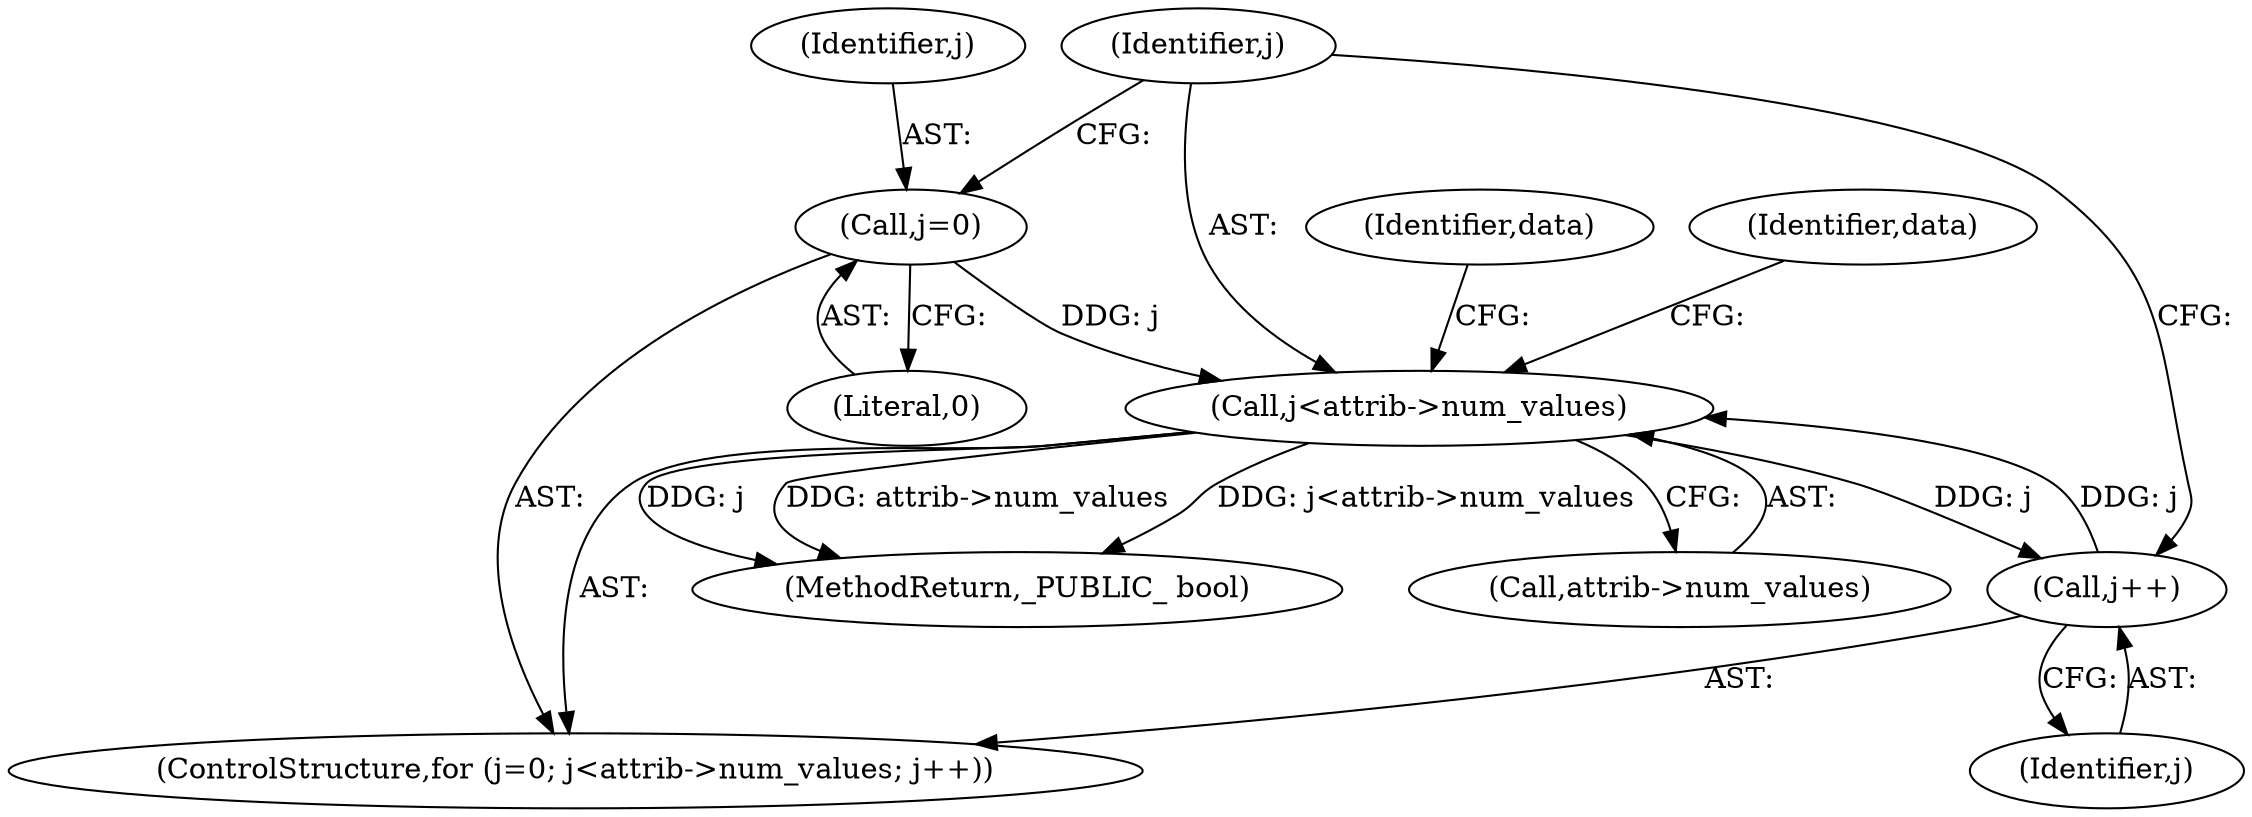 digraph "0_samba_530d50a1abdcdf4d1775652d4c456c1274d83d8d@pointer" {
"1000773" [label="(Call,j<attrib->num_values)"];
"1000778" [label="(Call,j++)"];
"1000773" [label="(Call,j<attrib->num_values)"];
"1000770" [label="(Call,j=0)"];
"1001696" [label="(MethodReturn,_PUBLIC_ bool)"];
"1000774" [label="(Identifier,j)"];
"1000769" [label="(ControlStructure,for (j=0; j<attrib->num_values; j++))"];
"1000773" [label="(Call,j<attrib->num_values)"];
"1000803" [label="(Identifier,data)"];
"1000771" [label="(Identifier,j)"];
"1000778" [label="(Call,j++)"];
"1000772" [label="(Literal,0)"];
"1000775" [label="(Call,attrib->num_values)"];
"1000770" [label="(Call,j=0)"];
"1000779" [label="(Identifier,j)"];
"1000784" [label="(Identifier,data)"];
"1000773" -> "1000769"  [label="AST: "];
"1000773" -> "1000775"  [label="CFG: "];
"1000774" -> "1000773"  [label="AST: "];
"1000775" -> "1000773"  [label="AST: "];
"1000784" -> "1000773"  [label="CFG: "];
"1000803" -> "1000773"  [label="CFG: "];
"1000773" -> "1001696"  [label="DDG: j<attrib->num_values"];
"1000773" -> "1001696"  [label="DDG: j"];
"1000773" -> "1001696"  [label="DDG: attrib->num_values"];
"1000778" -> "1000773"  [label="DDG: j"];
"1000770" -> "1000773"  [label="DDG: j"];
"1000773" -> "1000778"  [label="DDG: j"];
"1000778" -> "1000769"  [label="AST: "];
"1000778" -> "1000779"  [label="CFG: "];
"1000779" -> "1000778"  [label="AST: "];
"1000774" -> "1000778"  [label="CFG: "];
"1000770" -> "1000769"  [label="AST: "];
"1000770" -> "1000772"  [label="CFG: "];
"1000771" -> "1000770"  [label="AST: "];
"1000772" -> "1000770"  [label="AST: "];
"1000774" -> "1000770"  [label="CFG: "];
}
